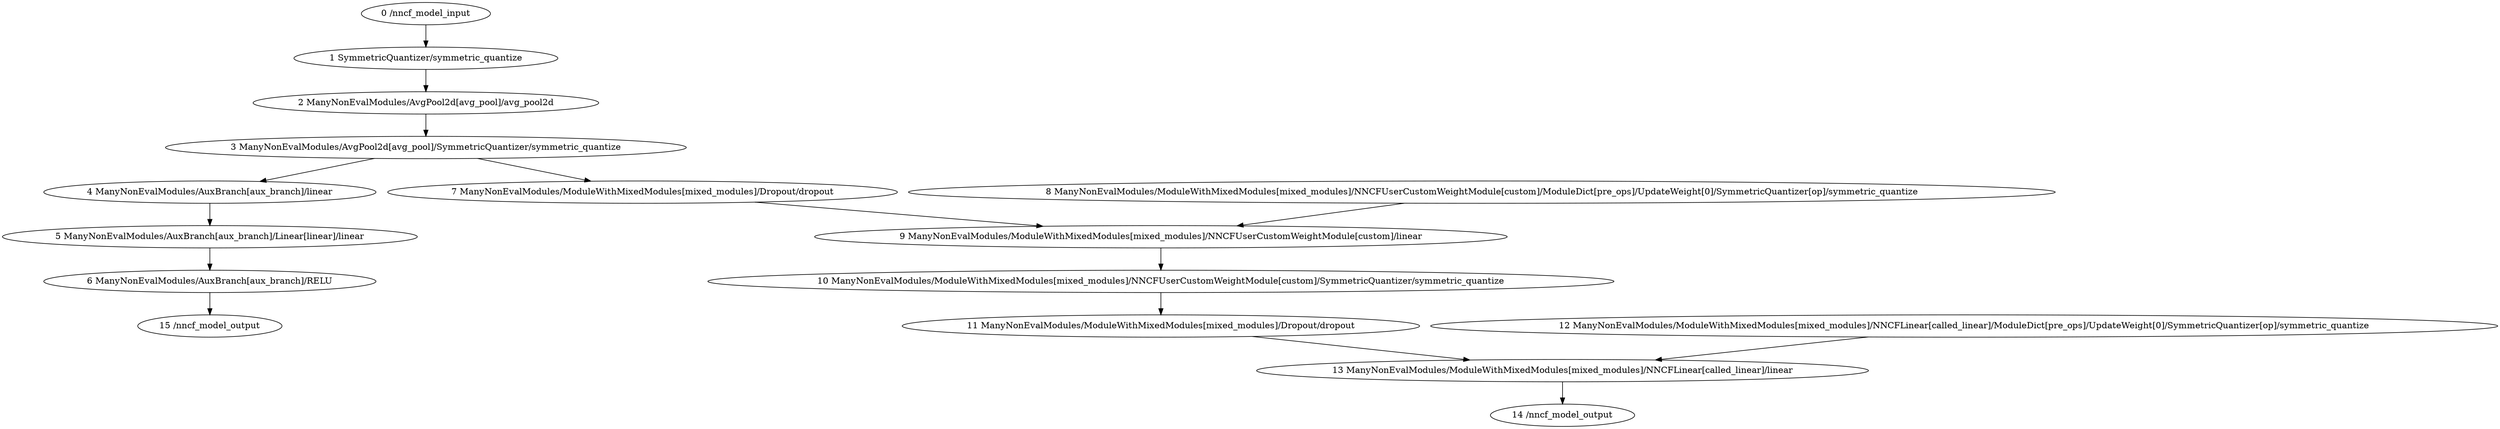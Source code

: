 strict digraph  {
"0 /nncf_model_input" [id=0, scope="", type=nncf_model_input];
"1 SymmetricQuantizer/symmetric_quantize" [id=1, scope=SymmetricQuantizer, type=symmetric_quantize];
"2 ManyNonEvalModules/AvgPool2d[avg_pool]/avg_pool2d" [id=2, scope="ManyNonEvalModules/AvgPool2d[avg_pool]", type=avg_pool2d];
"3 ManyNonEvalModules/AvgPool2d[avg_pool]/SymmetricQuantizer/symmetric_quantize" [id=3, scope="ManyNonEvalModules/AvgPool2d[avg_pool]/SymmetricQuantizer", type=symmetric_quantize];
"4 ManyNonEvalModules/AuxBranch[aux_branch]/linear" [id=4, scope="ManyNonEvalModules/AuxBranch[aux_branch]", type=linear];
"5 ManyNonEvalModules/AuxBranch[aux_branch]/Linear[linear]/linear" [id=5, scope="ManyNonEvalModules/AuxBranch[aux_branch]/Linear[linear]", type=linear];
"6 ManyNonEvalModules/AuxBranch[aux_branch]/RELU" [id=6, scope="ManyNonEvalModules/AuxBranch[aux_branch]", type=RELU];
"7 ManyNonEvalModules/ModuleWithMixedModules[mixed_modules]/Dropout/dropout" [id=7, scope="ManyNonEvalModules/ModuleWithMixedModules[mixed_modules]/Dropout", type=dropout];
"8 ManyNonEvalModules/ModuleWithMixedModules[mixed_modules]/NNCFUserCustomWeightModule[custom]/ModuleDict[pre_ops]/UpdateWeight[0]/SymmetricQuantizer[op]/symmetric_quantize" [id=8, scope="ManyNonEvalModules/ModuleWithMixedModules[mixed_modules]/NNCFUserCustomWeightModule[custom]/ModuleDict[pre_ops]/UpdateWeight[0]/SymmetricQuantizer[op]", type=symmetric_quantize];
"9 ManyNonEvalModules/ModuleWithMixedModules[mixed_modules]/NNCFUserCustomWeightModule[custom]/linear" [id=9, scope="ManyNonEvalModules/ModuleWithMixedModules[mixed_modules]/NNCFUserCustomWeightModule[custom]", type=linear];
"10 ManyNonEvalModules/ModuleWithMixedModules[mixed_modules]/NNCFUserCustomWeightModule[custom]/SymmetricQuantizer/symmetric_quantize" [id=10, scope="ManyNonEvalModules/ModuleWithMixedModules[mixed_modules]/NNCFUserCustomWeightModule[custom]/SymmetricQuantizer", type=symmetric_quantize];
"11 ManyNonEvalModules/ModuleWithMixedModules[mixed_modules]/Dropout/dropout" [id=11, scope="ManyNonEvalModules/ModuleWithMixedModules[mixed_modules]/Dropout", type=dropout];
"12 ManyNonEvalModules/ModuleWithMixedModules[mixed_modules]/NNCFLinear[called_linear]/ModuleDict[pre_ops]/UpdateWeight[0]/SymmetricQuantizer[op]/symmetric_quantize" [id=12, scope="ManyNonEvalModules/ModuleWithMixedModules[mixed_modules]/NNCFLinear[called_linear]/ModuleDict[pre_ops]/UpdateWeight[0]/SymmetricQuantizer[op]", type=symmetric_quantize];
"13 ManyNonEvalModules/ModuleWithMixedModules[mixed_modules]/NNCFLinear[called_linear]/linear" [id=13, scope="ManyNonEvalModules/ModuleWithMixedModules[mixed_modules]/NNCFLinear[called_linear]", type=linear];
"14 /nncf_model_output" [id=14, scope="", type=nncf_model_output];
"15 /nncf_model_output" [id=15, scope="", type=nncf_model_output];
"0 /nncf_model_input" -> "1 SymmetricQuantizer/symmetric_quantize";
"1 SymmetricQuantizer/symmetric_quantize" -> "2 ManyNonEvalModules/AvgPool2d[avg_pool]/avg_pool2d";
"2 ManyNonEvalModules/AvgPool2d[avg_pool]/avg_pool2d" -> "3 ManyNonEvalModules/AvgPool2d[avg_pool]/SymmetricQuantizer/symmetric_quantize";
"3 ManyNonEvalModules/AvgPool2d[avg_pool]/SymmetricQuantizer/symmetric_quantize" -> "4 ManyNonEvalModules/AuxBranch[aux_branch]/linear";
"3 ManyNonEvalModules/AvgPool2d[avg_pool]/SymmetricQuantizer/symmetric_quantize" -> "7 ManyNonEvalModules/ModuleWithMixedModules[mixed_modules]/Dropout/dropout";
"4 ManyNonEvalModules/AuxBranch[aux_branch]/linear" -> "5 ManyNonEvalModules/AuxBranch[aux_branch]/Linear[linear]/linear";
"5 ManyNonEvalModules/AuxBranch[aux_branch]/Linear[linear]/linear" -> "6 ManyNonEvalModules/AuxBranch[aux_branch]/RELU";
"7 ManyNonEvalModules/ModuleWithMixedModules[mixed_modules]/Dropout/dropout" -> "9 ManyNonEvalModules/ModuleWithMixedModules[mixed_modules]/NNCFUserCustomWeightModule[custom]/linear";
"8 ManyNonEvalModules/ModuleWithMixedModules[mixed_modules]/NNCFUserCustomWeightModule[custom]/ModuleDict[pre_ops]/UpdateWeight[0]/SymmetricQuantizer[op]/symmetric_quantize" -> "9 ManyNonEvalModules/ModuleWithMixedModules[mixed_modules]/NNCFUserCustomWeightModule[custom]/linear";
"6 ManyNonEvalModules/AuxBranch[aux_branch]/RELU" -> "15 /nncf_model_output";
"9 ManyNonEvalModules/ModuleWithMixedModules[mixed_modules]/NNCFUserCustomWeightModule[custom]/linear" -> "10 ManyNonEvalModules/ModuleWithMixedModules[mixed_modules]/NNCFUserCustomWeightModule[custom]/SymmetricQuantizer/symmetric_quantize";
"10 ManyNonEvalModules/ModuleWithMixedModules[mixed_modules]/NNCFUserCustomWeightModule[custom]/SymmetricQuantizer/symmetric_quantize" -> "11 ManyNonEvalModules/ModuleWithMixedModules[mixed_modules]/Dropout/dropout";
"11 ManyNonEvalModules/ModuleWithMixedModules[mixed_modules]/Dropout/dropout" -> "13 ManyNonEvalModules/ModuleWithMixedModules[mixed_modules]/NNCFLinear[called_linear]/linear";
"12 ManyNonEvalModules/ModuleWithMixedModules[mixed_modules]/NNCFLinear[called_linear]/ModuleDict[pre_ops]/UpdateWeight[0]/SymmetricQuantizer[op]/symmetric_quantize" -> "13 ManyNonEvalModules/ModuleWithMixedModules[mixed_modules]/NNCFLinear[called_linear]/linear";
"13 ManyNonEvalModules/ModuleWithMixedModules[mixed_modules]/NNCFLinear[called_linear]/linear" -> "14 /nncf_model_output";
}
